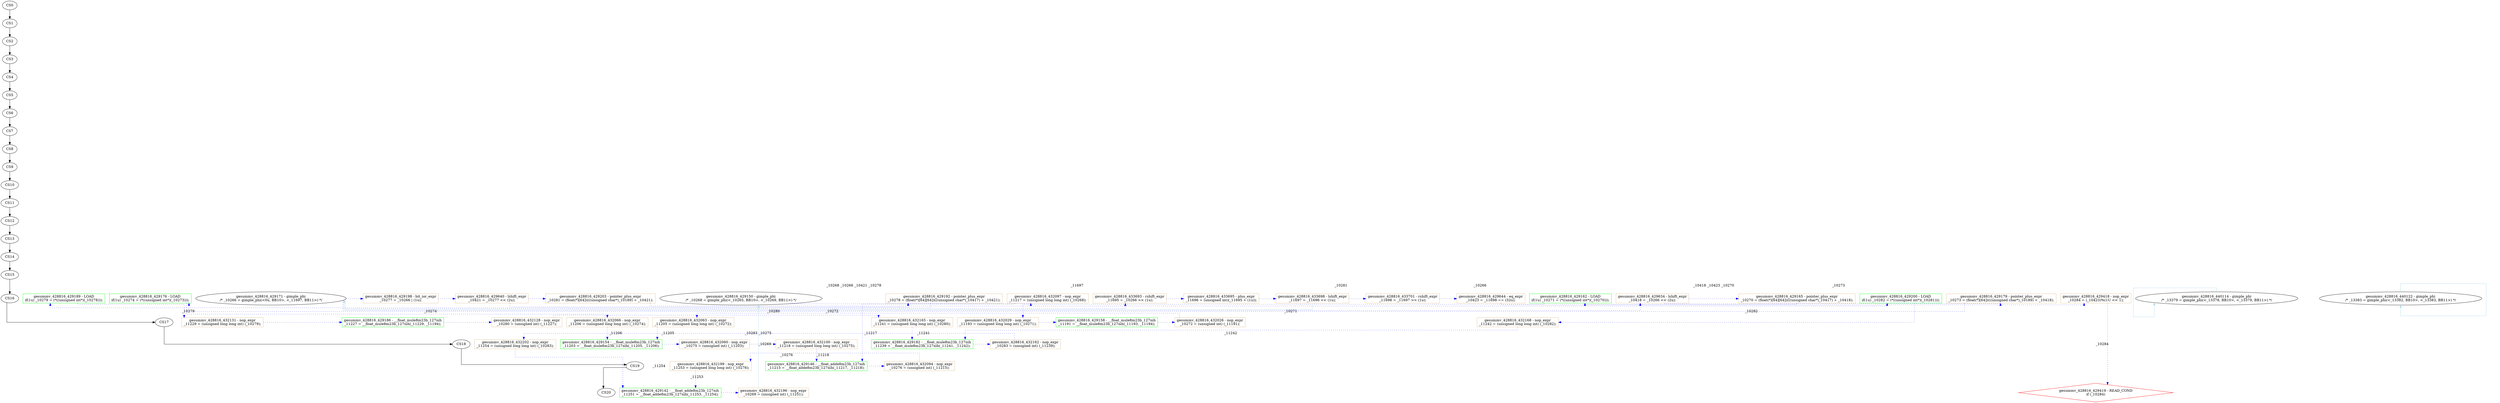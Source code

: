 digraph G {
//Scheduling solution
splines=ortho;
//Control Step: 0
CS0 [style=plaintext]
{rank=same; CS0  ;}
//Control Step: 1
CS1 [style=plaintext]
{rank=same; CS1  ;}
//Control Step: 2
CS2 [style=plaintext]
{rank=same; CS2  ;}
//Control Step: 3
CS3 [style=plaintext]
{rank=same; CS3  ;}
//Control Step: 4
CS4 [style=plaintext]
{rank=same; CS4  ;}
//Control Step: 5
CS5 [style=plaintext]
{rank=same; CS5  ;}
//Control Step: 6
CS6 [style=plaintext]
{rank=same; CS6  ;}
//Control Step: 7
CS7 [style=plaintext]
{rank=same; CS7  ;}
//Control Step: 8
CS8 [style=plaintext]
{rank=same; CS8  ;}
//Control Step: 9
CS9 [style=plaintext]
{rank=same; CS9  ;}
//Control Step: 10
CS10 [style=plaintext]
{rank=same; CS10  ;}
//Control Step: 11
CS11 [style=plaintext]
{rank=same; CS11  ;}
//Control Step: 12
CS12 [style=plaintext]
{rank=same; CS12  ;}
//Control Step: 13
CS13 [style=plaintext]
{rank=same; CS13  ;}
//Control Step: 14
CS14 [style=plaintext]
{rank=same; CS14  ;}
//Control Step: 15
CS15 [style=plaintext]
{rank=same; CS15  ;}
//Control Step: 16
CS16 [style=plaintext]
{rank=same; CS16 237 249 267 254 243 248 227 228 231 232 229 238 250 268 264 247 255 230 233 265 269 266  ;}
//Control Step: 17
CS17 [style=plaintext]
{rank=same; CS17 251 252 240 253 236 239 235 234 257 256  ;}
//Control Step: 18
CS18 [style=plaintext]
{rank=same; CS18 244 258 242 241 259 261  ;}
//Control Step: 19
CS19 [style=plaintext]
{rank=same; CS19 246 245 260  ;}
//Control Step: 20
CS20 [style=plaintext]
{rank=same; CS20 263 262 270  ;}
CS0 -> CS1;
CS1 -> CS2;
CS2 -> CS3;
CS3 -> CS4;
CS4 -> CS5;
CS5 -> CS6;
CS6 -> CS7;
CS7 -> CS8;
CS8 -> CS9;
CS9 -> CS10;
CS10 -> CS11;
CS11 -> CS12;
CS12 -> CS13;
CS13 -> CS14;
CS14 -> CS15;
CS15 -> CS16;
CS16 -> CS17;
CS17 -> CS18;
CS18 -> CS19;
CS19 -> CS20;
CS16 -> 237 [style=invis weight=1000 color=dimgrey];
CS17 -> 251 [style=invis weight=1000 color=dimgrey];
CS18 -> 244 [style=invis weight=1000 color=dimgrey];
CS19 -> 246 [style=invis weight=1000 color=dimgrey];
CS20 -> 263 [style=invis weight=1000 color=dimgrey];
227[shape=ellipse,label="gesummv_428816_429171 - gimple_phi\n/* _10266 = gimple_phi(<0u, BB10>, <_11697, BB11>) */\n"];
228[shape=ellipse,label="gesummv_428816_429150 - gimple_phi\n/* _10268 = gimple_phi(<_10265, BB10>, <_10269, BB11>) */\n"];
229[shape=ellipse,label="gesummv_428816_440114 - gimple_phi\n/* _13379 = gimple_phi(<_13378, BB10>, <_13379, BB11>) */\n"];
230[shape=ellipse,label="gesummv_428816_440122 - gimple_phi\n/* _13383 = gimple_phi(<_13382, BB10>, <_13383, BB11>) */\n"];
231[color=burlywood,shape=box,label="gesummv_428816_429634 - lshift_expr\n_10418 = _10266 << (2u);\n"];
232[color=burlywood,shape=box,label="gesummv_428816_429165 - pointer_plus_expr\n_10270 = (float(*)[64][64])(((unsigned char*)_10417) + _10418);\n"];
233[color=green,shape=box,label="gesummv_428816_429162 - LOAD\nif(1u) _10271 = (*((unsigned int*)(_10270)));\n"];
234[color=burlywood,shape=box,label="gesummv_428816_432029 - nop_expr\n_11193 = (unsigned long long int) (_10271);\n"];
235[color=green,shape=box,label="gesummv_428816_429158 - __float_mule8m23b_127nih\n_11191 = __float_mule8m23b_127nih(_11193, _11194);\n"];
236[color=burlywood,shape=box,label="gesummv_428816_432026 - nop_expr\n_10272 = (unsigned int) (_11191);\n"];
237[color=burlywood,shape=box,label="gesummv_428816_429179 - pointer_plus_expr\n_10273 = (float(*)[64])(((unsigned char*)_10189) + _10418);\n"];
238[color=green,shape=box,label="gesummv_428816_429176 - LOAD\nif(1u) _10274 = (*((unsigned int*)(_10273)));\n"];
239[color=burlywood,shape=box,label="gesummv_428816_432063 - nop_expr\n_11205 = (unsigned long long int) (_10272);\n"];
240[color=burlywood,shape=box,label="gesummv_428816_432066 - nop_expr\n_11206 = (unsigned long long int) (_10274);\n"];
241[color=green,shape=box,label="gesummv_428816_429154 - __float_mule8m23b_127nih\n_11203 = __float_mule8m23b_127nih(_11205, _11206);\n"];
242[color=burlywood,shape=box,label="gesummv_428816_432060 - nop_expr\n_10275 = (unsigned int) (_11203);\n"];
243[color=burlywood,shape=box,label="gesummv_428816_432097 - nop_expr\n_11217 = (unsigned long long int) (_10268);\n"];
244[color=burlywood,shape=box,label="gesummv_428816_432100 - nop_expr\n_11218 = (unsigned long long int) (_10275);\n"];
245[color=green,shape=box,label="gesummv_428816_429146 - __float_adde8m23b_127nih\n_11215 = __float_adde8m23b_127nih(_11217, _11218);\n"];
246[color=burlywood,shape=box,label="gesummv_428816_432094 - nop_expr\n_10276 = (unsigned int) (_11215);\n"];
247[color=burlywood,shape=box,label="gesummv_428816_429198 - bit_ior_expr\n_10277 = _10266 | (1u);\n"];
248[color=burlywood,shape=box,label="gesummv_428816_429640 - lshift_expr\n_10421 = _10277 << (2u);\n"];
249[color=burlywood,shape=box,label="gesummv_428816_429192 - pointer_plus_expr\n_10278 = (float(*)[64][64])(((unsigned char*)_10417) + _10421);\n"];
250[color=green,shape=box,label="gesummv_428816_429189 - LOAD\nif(1u) _10279 = (*((unsigned int*)(_10278)));\n"];
251[color=burlywood,shape=box,label="gesummv_428816_432131 - nop_expr\n_11229 = (unsigned long long int) (_10279);\n"];
252[color=green,shape=box,label="gesummv_428816_429186 - __float_mule8m23b_127nih\n_11227 = __float_mule8m23b_127nih(_11229, _11194);\n"];
253[color=burlywood,shape=box,label="gesummv_428816_432128 - nop_expr\n_10280 = (unsigned int) (_11227);\n"];
254[color=burlywood,shape=box,label="gesummv_428816_429203 - pointer_plus_expr\n_10281 = (float(*)[64])(((unsigned char*)_10189) + _10421);\n"];
255[color=green,shape=box,label="gesummv_428816_429200 - LOAD\nif(1u) _10282 = (*((unsigned int*)(_10281)));\n"];
256[color=burlywood,shape=box,label="gesummv_428816_432165 - nop_expr\n_11241 = (unsigned long long int) (_10280);\n"];
257[color=burlywood,shape=box,label="gesummv_428816_432168 - nop_expr\n_11242 = (unsigned long long int) (_10282);\n"];
258[color=green,shape=box,label="gesummv_428816_429182 - __float_mule8m23b_127nih\n_11239 = __float_mule8m23b_127nih(_11241, _11242);\n"];
259[color=burlywood,shape=box,label="gesummv_428816_432162 - nop_expr\n_10283 = (unsigned int) (_11239);\n"];
260[color=burlywood,shape=box,label="gesummv_428816_432199 - nop_expr\n_11253 = (unsigned long long int) (_10276);\n"];
261[color=burlywood,shape=box,label="gesummv_428816_432202 - nop_expr\n_11254 = (unsigned long long int) (_10283);\n"];
262[color=green,shape=box,label="gesummv_428816_429142 - __float_adde8m23b_127nih\n_11251 = __float_adde8m23b_127nih(_11253, _11254);\n"];
263[color=burlywood,shape=box,label="gesummv_428816_432196 - nop_expr\n_10269 = (unsigned int) (_11251);\n"];
264[color=burlywood,shape=box,label="gesummv_428816_433693 - rshift_expr\n_11695 = _10266 >> (1u);\n"];
265[color=burlywood,shape=box,label="gesummv_428816_433695 - plus_expr\n_11696 = (unsigned int)(_11695 + (1u));\n"];
266[color=burlywood,shape=box,label="gesummv_428816_433698 - lshift_expr\n_11697 = _11696 << (1u);\n"];
267[color=burlywood,shape=box,label="gesummv_428816_433701 - rshift_expr\n_11698 = _11697 >> (1u);\n"];
268[color=burlywood,shape=box,label="gesummv_428816_429644 - eq_expr\n_10423 = _11698 == (32u);\n"];
269[color=burlywood,shape=box,label="gesummv_428816_429418 - nop_expr\n_10284 = (_10423)%(1U << 1);\n"];
270[color=red,shape=diamond,label="gesummv_428816_429419 - READ_COND\nif (_10284)\n"];
231->232 [color=blue, style=dotted,label="_10418"];
232->233 [color=blue, style=dotted,label="_10270"];
233->234 [color=blue, style=dotted,label="_10271"];
234->235 [color=blue, style=dotted,label="_11193"];
235->236 [color=blue, style=dotted,label="_11191"];
237->238 [color=blue, style=dotted,label="_10273"];
240->241 [color=blue, style=dotted,label="_11206"];
241->242 [color=blue, style=dotted,label="_11203"];
244->245 [color=blue, style=dotted,label="_11218"];
245->246 [color=blue, style=dotted,label="_11215"];
247->248 [color=blue, style=dotted,label="_10277"];
248->249 [color=blue, style=dotted,label="_10421"];
249->250 [color=blue, style=dotted,label="_10278"];
250->251 [color=blue, style=dotted,label="_10279"];
251->252 [color=blue, style=dotted,label="_11229"];
252->253 [color=blue, style=dotted,label="_11227"];
254->255 [color=blue, style=dotted,label="_10281"];
257->258 [color=blue, style=dotted,label="_11242"];
258->259 [color=blue, style=dotted,label="_11239"];
261->262 [color=blue, style=dotted,label="_11254"];
262->263 [color=blue, style=dotted,label="_11251"];
264->265 [color=blue, style=dotted,label="_11695"];
265->266 [color=blue, style=dotted,label="_11696"];
266->267 [color=blue, style=dotted,label="_11697"];
267->268 [color=blue, style=dotted,label="_11698"];
268->269 [color=blue, style=dotted,label="_10423"];
269->270 [color=blue, style=dotted,label="_10284"];
266->227 [color=lightblue,label="_11697"];
263->228 [color=lightblue,label="_10269"];
227->231 [color=blue, style=dotted,label="_10266"];
231->237 [color=blue, style=dotted,label="_10418"];
236->239 [color=blue, style=dotted,label="_10272"];
238->240 [color=blue, style=dotted,label="_10274"];
239->241 [color=blue, style=dotted,label="_11205"];
228->243 [color=blue, style=dotted,label="_10268"];
242->244 [color=blue, style=dotted,label="_10275"];
243->245 [color=blue, style=dotted,label="_11217"];
227->247 [color=blue, style=dotted,label="_10266"];
248->254 [color=blue, style=dotted,label="_10421"];
253->256 [color=blue, style=dotted,label="_10280"];
255->257 [color=blue, style=dotted,label="_10282"];
256->258 [color=blue, style=dotted,label="_11241"];
246->260 [color=blue, style=dotted,label="_10276"];
259->261 [color=blue, style=dotted,label="_10283"];
260->262 [color=blue, style=dotted,label="_11253"];
227->264 [color=blue, style=dotted,label="_10266"];
229->229 [color=lightblue,label="_13379"];
230->230 [color=lightblue,label="_13383"];
}
